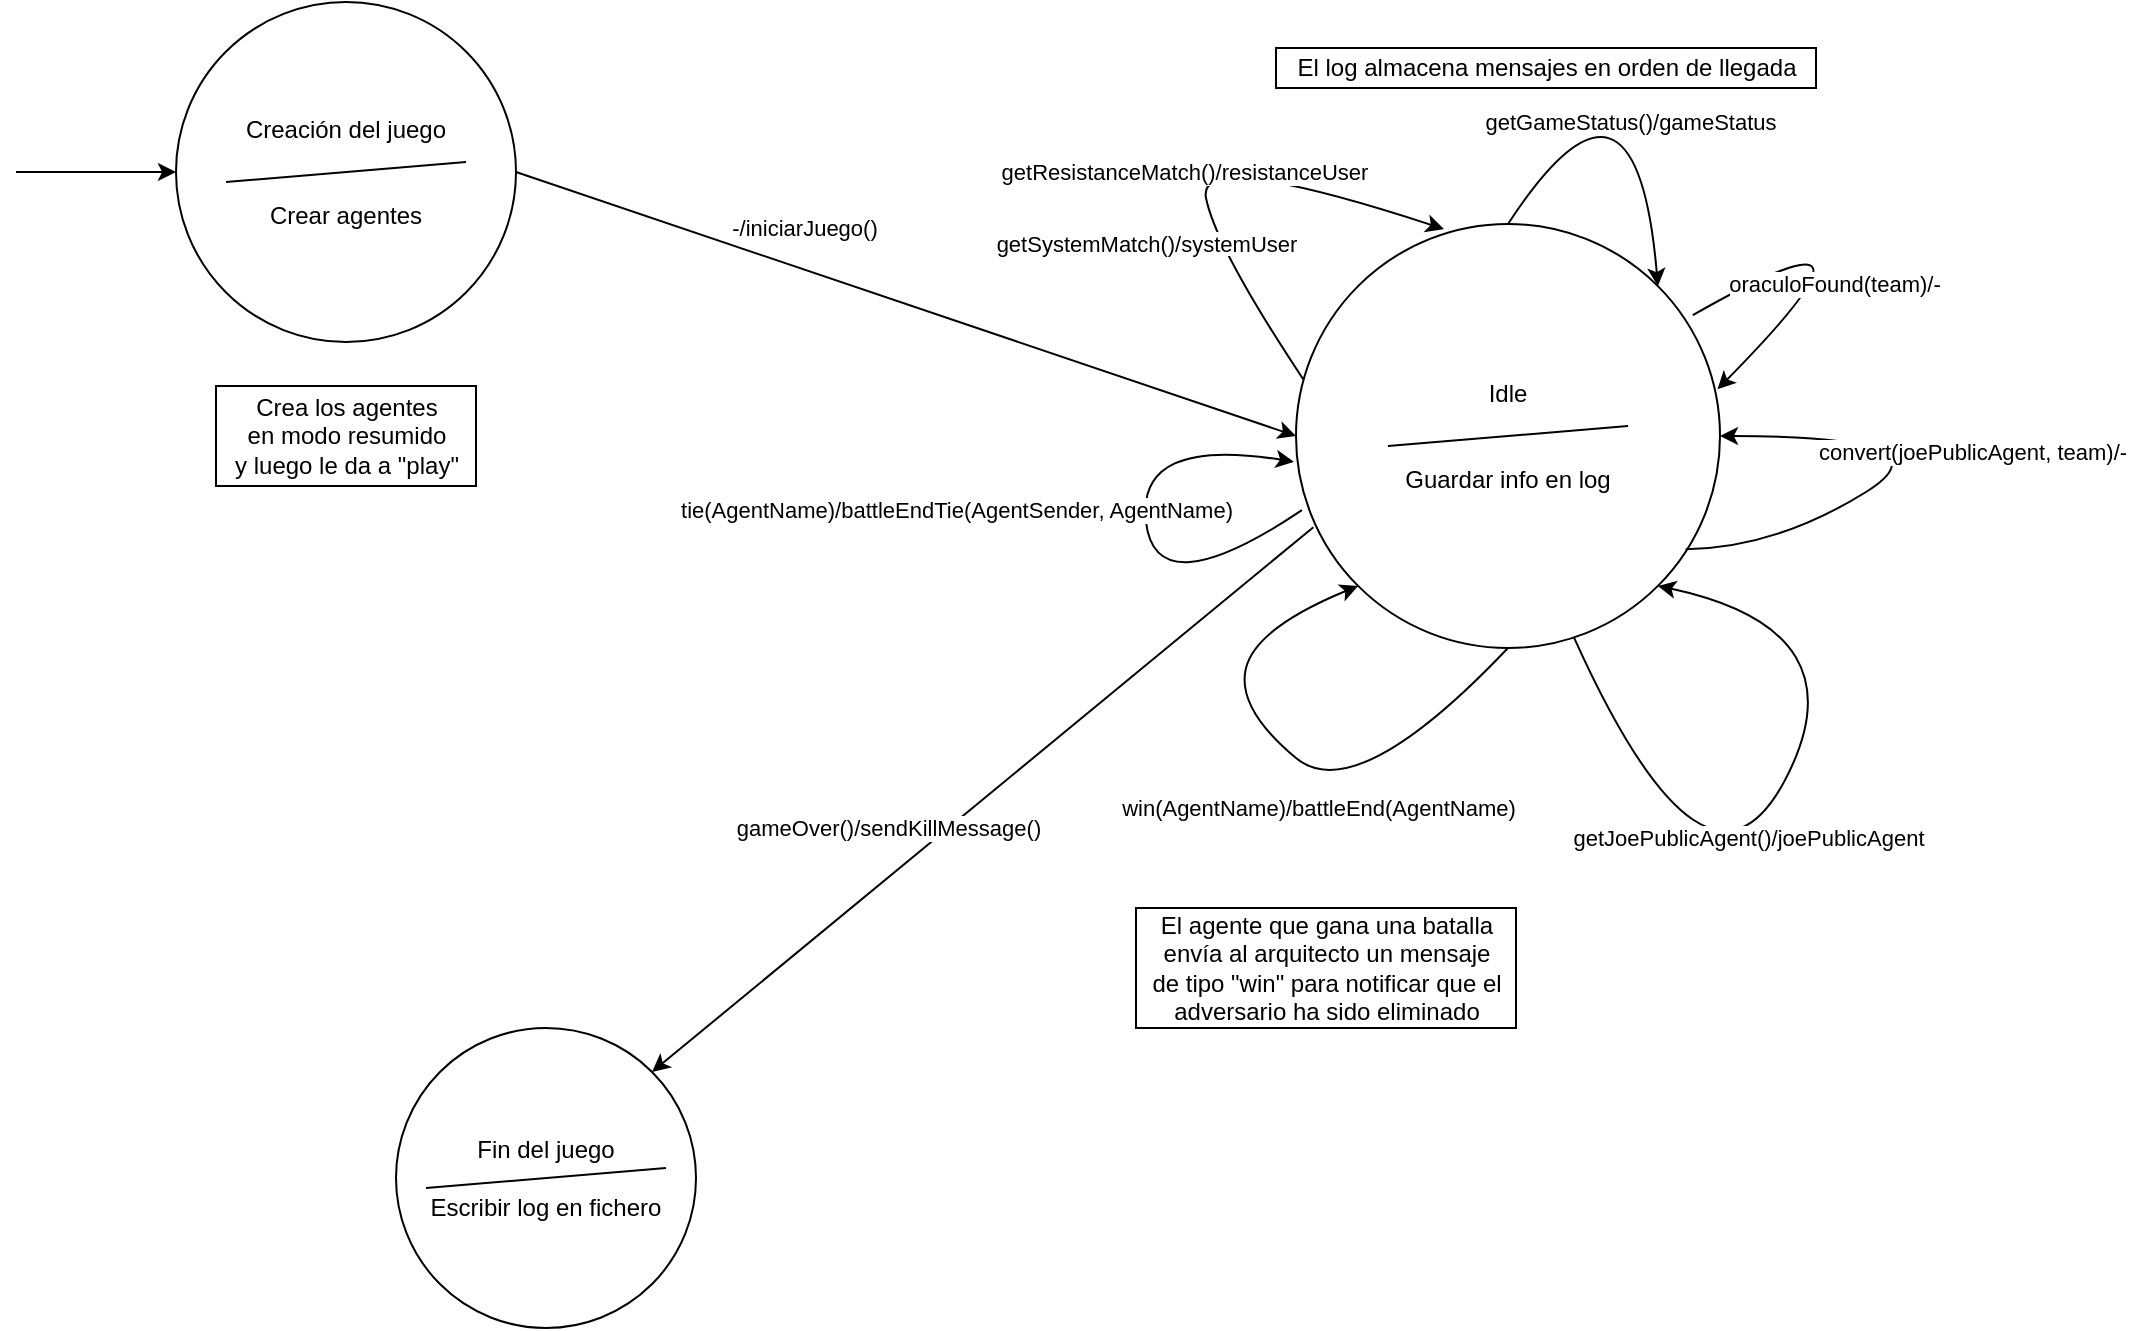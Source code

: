 <mxfile version="13.9.5" type="device"><diagram id="Nhu5CyffjRbdzi-NWX80" name="Página-1"><mxGraphModel dx="1773" dy="672" grid="1" gridSize="10" guides="1" tooltips="1" connect="1" arrows="1" fold="1" page="1" pageScale="1" pageWidth="827" pageHeight="1169" math="0" shadow="0"><root><mxCell id="0"/><mxCell id="1" parent="0"/><mxCell id="RaA5DylQzWf_wvJGWdRu-1" value="Idle&lt;br&gt;&lt;br&gt;&lt;br&gt;Guardar info en log" style="ellipse;whiteSpace=wrap;html=1;aspect=fixed;" parent="1" vertex="1"><mxGeometry x="470" y="158" width="212" height="212" as="geometry"/></mxCell><mxCell id="RaA5DylQzWf_wvJGWdRu-3" value="" style="endArrow=classic;html=1;exitX=0.5;exitY=0;exitDx=0;exitDy=0;edgeStyle=orthogonalEdgeStyle;curved=1;entryX=1;entryY=0;entryDx=0;entryDy=0;" parent="1" source="RaA5DylQzWf_wvJGWdRu-1" target="RaA5DylQzWf_wvJGWdRu-1" edge="1"><mxGeometry width="50" height="50" relative="1" as="geometry"><mxPoint x="602" y="230" as="sourcePoint"/><mxPoint x="612" y="150" as="targetPoint"/><Array as="points"><mxPoint x="640" y="60"/></Array></mxGeometry></mxCell><mxCell id="RaA5DylQzWf_wvJGWdRu-4" value="getGameStatus()/gameStatus" style="edgeLabel;html=1;align=center;verticalAlign=middle;resizable=0;points=[];" parent="RaA5DylQzWf_wvJGWdRu-3" vertex="1" connectable="0"><mxGeometry x="0.489" y="-3" relative="1" as="geometry"><mxPoint x="-5.93" y="-19.74" as="offset"/></mxGeometry></mxCell><mxCell id="RaA5DylQzWf_wvJGWdRu-8" value="" style="endArrow=classic;html=1;entryX=0;entryY=0.5;entryDx=0;entryDy=0;exitX=1;exitY=0.5;exitDx=0;exitDy=0;" parent="1" source="RaA5DylQzWf_wvJGWdRu-18" target="RaA5DylQzWf_wvJGWdRu-1" edge="1"><mxGeometry width="50" height="50" relative="1" as="geometry"><mxPoint x="380" y="244" as="sourcePoint"/><mxPoint x="510" y="260" as="targetPoint"/></mxGeometry></mxCell><mxCell id="RaA5DylQzWf_wvJGWdRu-19" value="-/iniciarJuego()" style="edgeLabel;html=1;align=center;verticalAlign=middle;resizable=0;points=[];" parent="RaA5DylQzWf_wvJGWdRu-8" vertex="1" connectable="0"><mxGeometry x="-0.384" y="1" relative="1" as="geometry"><mxPoint x="23" y="-12.31" as="offset"/></mxGeometry></mxCell><mxCell id="RaA5DylQzWf_wvJGWdRu-9" value="" style="curved=1;endArrow=classic;html=1;exitX=0.5;exitY=1;exitDx=0;exitDy=0;entryX=0;entryY=1;entryDx=0;entryDy=0;" parent="1" source="RaA5DylQzWf_wvJGWdRu-1" target="RaA5DylQzWf_wvJGWdRu-1" edge="1"><mxGeometry width="50" height="50" relative="1" as="geometry"><mxPoint x="570" y="410" as="sourcePoint"/><mxPoint x="620" y="360" as="targetPoint"/><Array as="points"><mxPoint x="500" y="450"/><mxPoint x="440" y="400"/><mxPoint x="450" y="360"/></Array></mxGeometry></mxCell><mxCell id="RaA5DylQzWf_wvJGWdRu-10" value="win(AgentName)/battleEnd(AgentName)" style="edgeLabel;html=1;align=center;verticalAlign=middle;resizable=0;points=[];" parent="RaA5DylQzWf_wvJGWdRu-9" vertex="1" connectable="0"><mxGeometry x="-0.764" y="-2" relative="1" as="geometry"><mxPoint x="-71.13" y="56.41" as="offset"/></mxGeometry></mxCell><mxCell id="RaA5DylQzWf_wvJGWdRu-11" value="" style="curved=1;endArrow=classic;html=1;exitX=0.656;exitY=0.976;exitDx=0;exitDy=0;entryX=1;entryY=1;entryDx=0;entryDy=0;exitPerimeter=0;" parent="1" source="RaA5DylQzWf_wvJGWdRu-1" target="RaA5DylQzWf_wvJGWdRu-1" edge="1"><mxGeometry width="50" height="50" relative="1" as="geometry"><mxPoint x="600" y="371.05" as="sourcePoint"/><mxPoint x="674.953" y="340.003" as="targetPoint"/><Array as="points"><mxPoint x="675" y="511.05"/><mxPoint x="754" y="361.05"/></Array></mxGeometry></mxCell><mxCell id="RaA5DylQzWf_wvJGWdRu-12" value="getJoePublicAgent()/joePublicAgent" style="edgeLabel;html=1;align=center;verticalAlign=middle;resizable=0;points=[];" parent="RaA5DylQzWf_wvJGWdRu-11" vertex="1" connectable="0"><mxGeometry x="-0.029" y="3" relative="1" as="geometry"><mxPoint as="offset"/></mxGeometry></mxCell><mxCell id="RaA5DylQzWf_wvJGWdRu-13" value="" style="curved=1;endArrow=classic;html=1;exitX=0.919;exitY=0.767;exitDx=0;exitDy=0;exitPerimeter=0;entryX=1;entryY=0.5;entryDx=0;entryDy=0;" parent="1" source="RaA5DylQzWf_wvJGWdRu-1" target="RaA5DylQzWf_wvJGWdRu-1" edge="1"><mxGeometry width="50" height="50" relative="1" as="geometry"><mxPoint x="710" y="330" as="sourcePoint"/><mxPoint x="760" y="280" as="targetPoint"/><Array as="points"><mxPoint x="710" y="320"/><mxPoint x="800" y="264"/></Array></mxGeometry></mxCell><mxCell id="RaA5DylQzWf_wvJGWdRu-14" value="convert(joePublicAgent, team)/-" style="edgeLabel;html=1;align=center;verticalAlign=middle;resizable=0;points=[];" parent="RaA5DylQzWf_wvJGWdRu-13" vertex="1" connectable="0"><mxGeometry x="-0.074" y="8" relative="1" as="geometry"><mxPoint x="34.85" as="offset"/></mxGeometry></mxCell><mxCell id="RaA5DylQzWf_wvJGWdRu-15" value="" style="curved=1;endArrow=classic;html=1;exitX=0.017;exitY=0.366;exitDx=0;exitDy=0;exitPerimeter=0;entryX=0.349;entryY=0.012;entryDx=0;entryDy=0;entryPerimeter=0;" parent="1" source="RaA5DylQzWf_wvJGWdRu-1" target="RaA5DylQzWf_wvJGWdRu-1" edge="1"><mxGeometry width="50" height="50" relative="1" as="geometry"><mxPoint x="380" y="170" as="sourcePoint"/><mxPoint x="430" y="120" as="targetPoint"/><Array as="points"><mxPoint x="430" y="170"/><mxPoint x="420" y="120"/></Array></mxGeometry></mxCell><mxCell id="RaA5DylQzWf_wvJGWdRu-16" value="getResistanceMatch()/resistanceUser" style="edgeLabel;html=1;align=center;verticalAlign=middle;resizable=0;points=[];" parent="RaA5DylQzWf_wvJGWdRu-15" vertex="1" connectable="0"><mxGeometry x="-0.182" y="-11" relative="1" as="geometry"><mxPoint x="-21.44" y="-9.13" as="offset"/></mxGeometry></mxCell><mxCell id="RaA5DylQzWf_wvJGWdRu-17" value="&lt;span style=&quot;font-size: 11px ; background-color: rgb(255 , 255 , 255)&quot;&gt;getSystemMatch()/systemUser&lt;/span&gt;" style="text;html=1;align=center;verticalAlign=middle;resizable=0;points=[];autosize=1;" parent="1" vertex="1"><mxGeometry x="310" y="158" width="170" height="20" as="geometry"/></mxCell><mxCell id="RaA5DylQzWf_wvJGWdRu-18" value="Creación del juego&lt;br&gt;&lt;br&gt;&lt;br&gt;Crear agentes" style="ellipse;whiteSpace=wrap;html=1;aspect=fixed;" parent="1" vertex="1"><mxGeometry x="-90" y="47" width="170" height="170" as="geometry"/></mxCell><mxCell id="RaA5DylQzWf_wvJGWdRu-20" value="" style="endArrow=classic;html=1;entryX=0;entryY=0.5;entryDx=0;entryDy=0;" parent="1" target="RaA5DylQzWf_wvJGWdRu-18" edge="1"><mxGeometry width="50" height="50" relative="1" as="geometry"><mxPoint x="-170" y="132" as="sourcePoint"/><mxPoint x="-140" y="109" as="targetPoint"/></mxGeometry></mxCell><mxCell id="RaA5DylQzWf_wvJGWdRu-21" value="" style="endArrow=none;html=1;" parent="1" edge="1"><mxGeometry width="50" height="50" relative="1" as="geometry"><mxPoint x="-65" y="137" as="sourcePoint"/><mxPoint x="55" y="127" as="targetPoint"/></mxGeometry></mxCell><mxCell id="RaA5DylQzWf_wvJGWdRu-22" value="Crea los agentes&lt;br&gt;en modo resumido&lt;br&gt;y luego le da a &quot;play&quot;" style="text;html=1;align=center;verticalAlign=middle;resizable=0;points=[];autosize=1;strokeColor=#000000;" parent="1" vertex="1"><mxGeometry x="-70" y="239" width="130" height="50" as="geometry"/></mxCell><mxCell id="RaA5DylQzWf_wvJGWdRu-23" value="Fin del juego&lt;br&gt;&lt;br&gt;Escribir log en fichero" style="ellipse;whiteSpace=wrap;html=1;aspect=fixed;strokeColor=#000000;" parent="1" vertex="1"><mxGeometry x="20" y="560" width="150" height="150" as="geometry"/></mxCell><mxCell id="RaA5DylQzWf_wvJGWdRu-24" value="" style="endArrow=classic;html=1;entryX=1;entryY=0;entryDx=0;entryDy=0;exitX=0.041;exitY=0.715;exitDx=0;exitDy=0;exitPerimeter=0;" parent="1" source="RaA5DylQzWf_wvJGWdRu-1" target="RaA5DylQzWf_wvJGWdRu-23" edge="1"><mxGeometry width="50" height="50" relative="1" as="geometry"><mxPoint x="290" y="370" as="sourcePoint"/><mxPoint x="340" y="320" as="targetPoint"/></mxGeometry></mxCell><mxCell id="RaA5DylQzWf_wvJGWdRu-26" value="gameOver()/sendKillMessage()" style="edgeLabel;html=1;align=center;verticalAlign=middle;resizable=0;points=[];" parent="RaA5DylQzWf_wvJGWdRu-24" vertex="1" connectable="0"><mxGeometry x="0.002" y="-3" relative="1" as="geometry"><mxPoint x="-45.73" y="15.93" as="offset"/></mxGeometry></mxCell><mxCell id="RaA5DylQzWf_wvJGWdRu-25" value="" style="endArrow=none;html=1;" parent="1" edge="1"><mxGeometry width="50" height="50" relative="1" as="geometry"><mxPoint x="35" y="640" as="sourcePoint"/><mxPoint x="155" y="630" as="targetPoint"/></mxGeometry></mxCell><mxCell id="RaA5DylQzWf_wvJGWdRu-27" value="El agente que gana una batalla&lt;br&gt;envía al arquitecto un mensaje&lt;br&gt;de tipo &quot;win&quot; para notificar que el&lt;br&gt;adversario ha sido eliminado" style="text;html=1;align=center;verticalAlign=middle;resizable=0;points=[];autosize=1;strokeColor=#000000;" parent="1" vertex="1"><mxGeometry x="390" y="500" width="190" height="60" as="geometry"/></mxCell><mxCell id="RaA5DylQzWf_wvJGWdRu-28" value="" style="endArrow=none;html=1;" parent="1" edge="1"><mxGeometry width="50" height="50" relative="1" as="geometry"><mxPoint x="516" y="269" as="sourcePoint"/><mxPoint x="636" y="259" as="targetPoint"/></mxGeometry></mxCell><mxCell id="RaA5DylQzWf_wvJGWdRu-29" value="oraculoFound(team)/-" style="curved=1;endArrow=classic;html=1;exitX=0.936;exitY=0.215;exitDx=0;exitDy=0;exitPerimeter=0;entryX=0.994;entryY=0.39;entryDx=0;entryDy=0;entryPerimeter=0;" parent="1" source="RaA5DylQzWf_wvJGWdRu-1" target="RaA5DylQzWf_wvJGWdRu-1" edge="1"><mxGeometry x="0.413" y="4" width="50" height="50" relative="1" as="geometry"><mxPoint x="660" y="190" as="sourcePoint"/><mxPoint x="710" y="140" as="targetPoint"/><Array as="points"><mxPoint x="780" y="140"/></Array><mxPoint y="1" as="offset"/></mxGeometry></mxCell><mxCell id="RaA5DylQzWf_wvJGWdRu-30" value="El log almacena mensajes en orden de llegada" style="text;html=1;align=center;verticalAlign=middle;resizable=0;points=[];autosize=1;strokeColor=#000000;" parent="1" vertex="1"><mxGeometry x="460" y="70" width="270" height="20" as="geometry"/></mxCell><mxCell id="8Woy0YKMxVp72gfmP3se-1" value="" style="curved=1;endArrow=classic;html=1;exitX=0.014;exitY=0.675;exitDx=0;exitDy=0;exitPerimeter=0;entryX=-0.005;entryY=0.561;entryDx=0;entryDy=0;entryPerimeter=0;" edge="1" parent="1" source="RaA5DylQzWf_wvJGWdRu-1" target="RaA5DylQzWf_wvJGWdRu-1"><mxGeometry width="50" height="50" relative="1" as="geometry"><mxPoint x="300" y="350" as="sourcePoint"/><mxPoint x="350" y="300" as="targetPoint"/><Array as="points"><mxPoint x="400" y="350"/><mxPoint x="390" y="264"/></Array></mxGeometry></mxCell><mxCell id="8Woy0YKMxVp72gfmP3se-2" value="tie(AgentName)/battleEndTie(AgentSender, AgentName)" style="edgeLabel;html=1;align=center;verticalAlign=middle;resizable=0;points=[];" vertex="1" connectable="0" parent="8Woy0YKMxVp72gfmP3se-1"><mxGeometry x="-0.059" y="-3" relative="1" as="geometry"><mxPoint x="-99.27" y="-17.71" as="offset"/></mxGeometry></mxCell></root></mxGraphModel></diagram></mxfile>